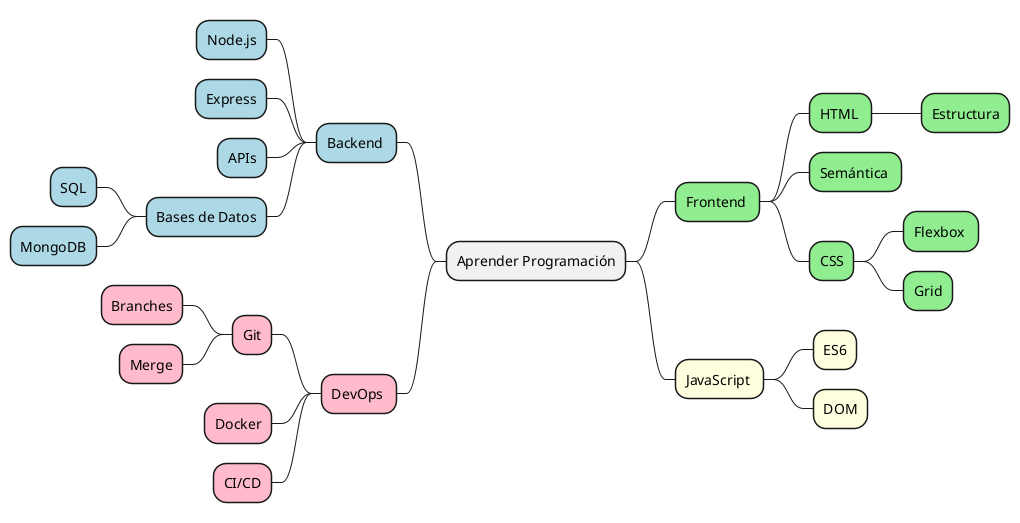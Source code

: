 @startmindmap
<style>
mindmapDiagram {
  .frontStyle * {
    BackgroundColor lightgreen
  }
  .jsStyle * {
    BackgroundColor lightyellow
  }
    .backStyle * {
    BackgroundColor lightblue
  }
    .redStyle * {
    BackgroundColor #FFBBCC
  }
}
</style>

+ Aprender Programación

++ Frontend <<frontStyle>>
+++ HTML 
++++ Estructura
+++ Semántica 
+++ CSS
++++ Flexbox 
++++ Grid
++ JavaScript <<jsStyle>>
+++ ES6
+++ DOM
-- Backend <<backStyle>>
--- Node.js
--- Express
--- APIs
--- Bases de Datos
---- SQL
---- MongoDB
-- DevOps <<redStyle>>
--- Git
---- Branches
---- Merge
--- Docker
--- CI/CD
@endmindmap